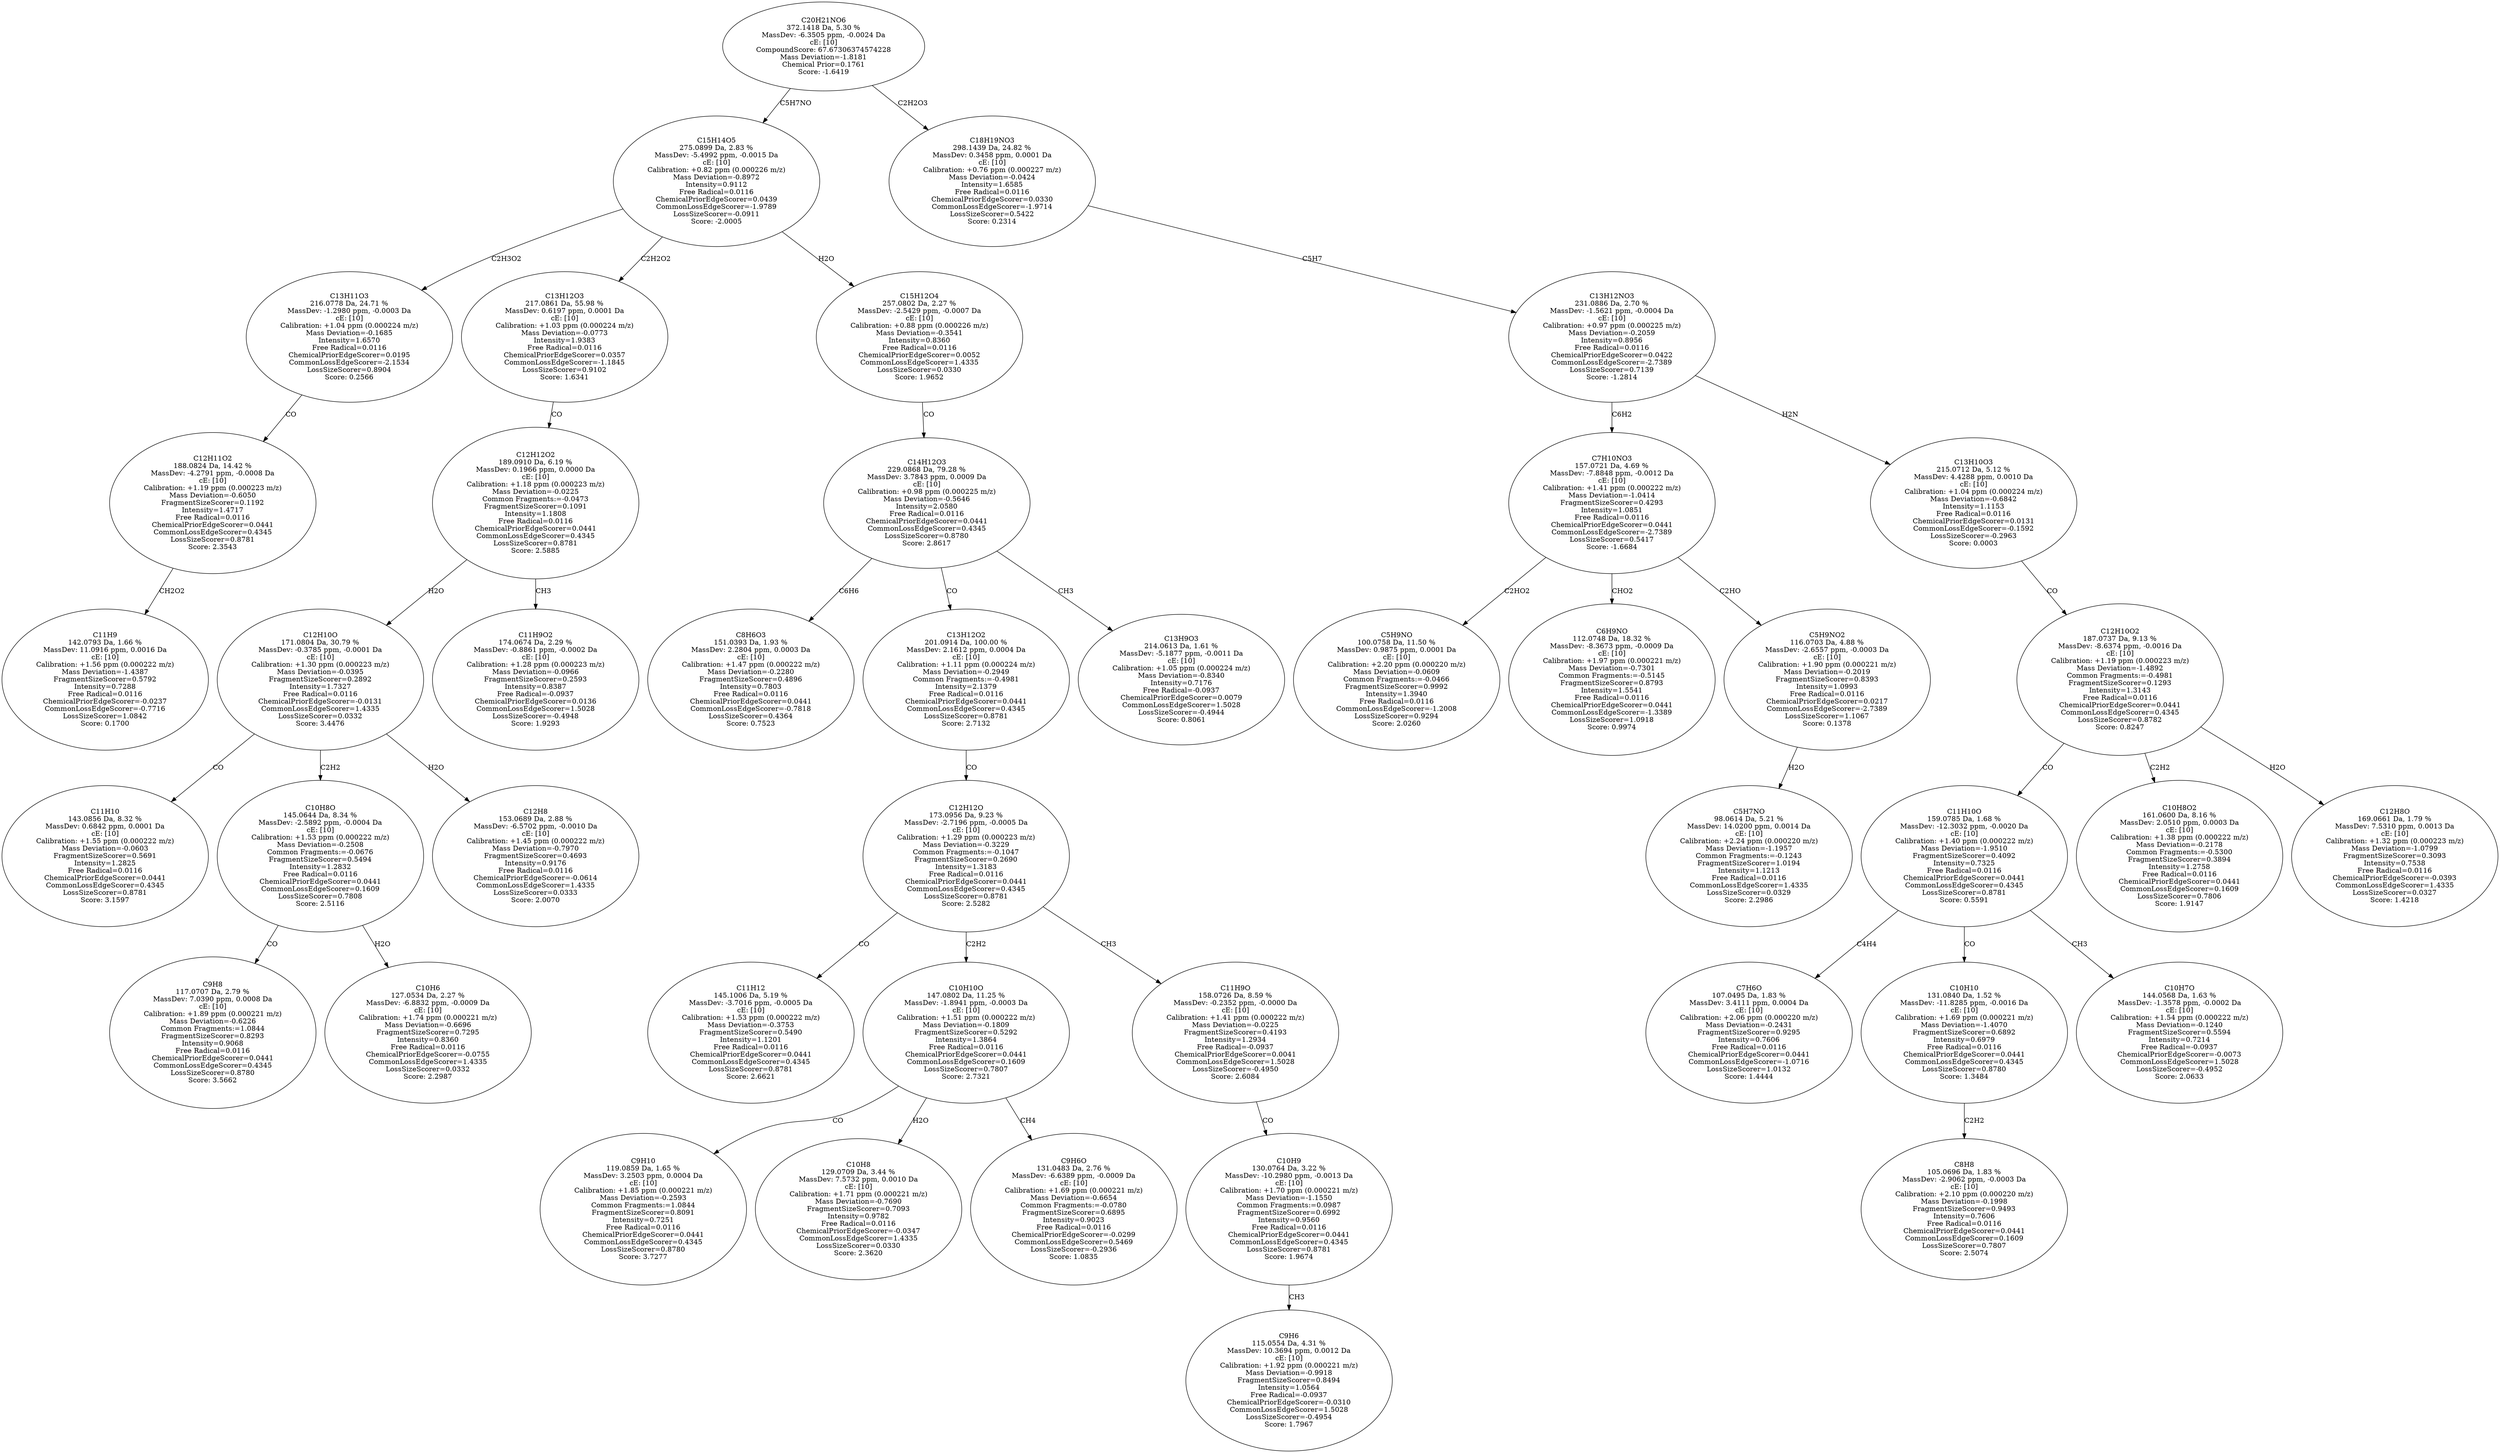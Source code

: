 strict digraph {
v1 [label="C11H9\n142.0793 Da, 1.66 %\nMassDev: 11.0916 ppm, 0.0016 Da\ncE: [10]\nCalibration: +1.56 ppm (0.000222 m/z)\nMass Deviation=-1.4387\nFragmentSizeScorer=0.5792\nIntensity=0.7288\nFree Radical=0.0116\nChemicalPriorEdgeScorer=-0.0237\nCommonLossEdgeScorer=-0.7716\nLossSizeScorer=1.0842\nScore: 0.1700"];
v2 [label="C12H11O2\n188.0824 Da, 14.42 %\nMassDev: -4.2791 ppm, -0.0008 Da\ncE: [10]\nCalibration: +1.19 ppm (0.000223 m/z)\nMass Deviation=-0.6050\nFragmentSizeScorer=0.1192\nIntensity=1.4717\nFree Radical=0.0116\nChemicalPriorEdgeScorer=0.0441\nCommonLossEdgeScorer=0.4345\nLossSizeScorer=0.8781\nScore: 2.3543"];
v3 [label="C13H11O3\n216.0778 Da, 24.71 %\nMassDev: -1.2980 ppm, -0.0003 Da\ncE: [10]\nCalibration: +1.04 ppm (0.000224 m/z)\nMass Deviation=-0.1685\nIntensity=1.6570\nFree Radical=0.0116\nChemicalPriorEdgeScorer=0.0195\nCommonLossEdgeScorer=-2.1534\nLossSizeScorer=0.8904\nScore: 0.2566"];
v4 [label="C11H10\n143.0856 Da, 8.32 %\nMassDev: 0.6842 ppm, 0.0001 Da\ncE: [10]\nCalibration: +1.55 ppm (0.000222 m/z)\nMass Deviation=-0.0603\nFragmentSizeScorer=0.5691\nIntensity=1.2825\nFree Radical=0.0116\nChemicalPriorEdgeScorer=0.0441\nCommonLossEdgeScorer=0.4345\nLossSizeScorer=0.8781\nScore: 3.1597"];
v5 [label="C9H8\n117.0707 Da, 2.79 %\nMassDev: 7.0390 ppm, 0.0008 Da\ncE: [10]\nCalibration: +1.89 ppm (0.000221 m/z)\nMass Deviation=-0.6226\nCommon Fragments:=1.0844\nFragmentSizeScorer=0.8293\nIntensity=0.9068\nFree Radical=0.0116\nChemicalPriorEdgeScorer=0.0441\nCommonLossEdgeScorer=0.4345\nLossSizeScorer=0.8780\nScore: 3.5662"];
v6 [label="C10H6\n127.0534 Da, 2.27 %\nMassDev: -6.8832 ppm, -0.0009 Da\ncE: [10]\nCalibration: +1.74 ppm (0.000221 m/z)\nMass Deviation=-0.6696\nFragmentSizeScorer=0.7295\nIntensity=0.8360\nFree Radical=0.0116\nChemicalPriorEdgeScorer=-0.0755\nCommonLossEdgeScorer=1.4335\nLossSizeScorer=0.0332\nScore: 2.2987"];
v7 [label="C10H8O\n145.0644 Da, 8.34 %\nMassDev: -2.5892 ppm, -0.0004 Da\ncE: [10]\nCalibration: +1.53 ppm (0.000222 m/z)\nMass Deviation=-0.2508\nCommon Fragments:=-0.0676\nFragmentSizeScorer=0.5494\nIntensity=1.2832\nFree Radical=0.0116\nChemicalPriorEdgeScorer=0.0441\nCommonLossEdgeScorer=0.1609\nLossSizeScorer=0.7808\nScore: 2.5116"];
v8 [label="C12H8\n153.0689 Da, 2.88 %\nMassDev: -6.5702 ppm, -0.0010 Da\ncE: [10]\nCalibration: +1.45 ppm (0.000222 m/z)\nMass Deviation=-0.7970\nFragmentSizeScorer=0.4693\nIntensity=0.9176\nFree Radical=0.0116\nChemicalPriorEdgeScorer=-0.0614\nCommonLossEdgeScorer=1.4335\nLossSizeScorer=0.0333\nScore: 2.0070"];
v9 [label="C12H10O\n171.0804 Da, 30.79 %\nMassDev: -0.3785 ppm, -0.0001 Da\ncE: [10]\nCalibration: +1.30 ppm (0.000223 m/z)\nMass Deviation=-0.0395\nFragmentSizeScorer=0.2892\nIntensity=1.7327\nFree Radical=0.0116\nChemicalPriorEdgeScorer=-0.0131\nCommonLossEdgeScorer=1.4335\nLossSizeScorer=0.0332\nScore: 3.4476"];
v10 [label="C11H9O2\n174.0674 Da, 2.29 %\nMassDev: -0.8861 ppm, -0.0002 Da\ncE: [10]\nCalibration: +1.28 ppm (0.000223 m/z)\nMass Deviation=-0.0966\nFragmentSizeScorer=0.2593\nIntensity=0.8387\nFree Radical=-0.0937\nChemicalPriorEdgeScorer=0.0136\nCommonLossEdgeScorer=1.5028\nLossSizeScorer=-0.4948\nScore: 1.9293"];
v11 [label="C12H12O2\n189.0910 Da, 6.19 %\nMassDev: 0.1966 ppm, 0.0000 Da\ncE: [10]\nCalibration: +1.18 ppm (0.000223 m/z)\nMass Deviation=-0.0225\nCommon Fragments:=-0.0473\nFragmentSizeScorer=0.1091\nIntensity=1.1808\nFree Radical=0.0116\nChemicalPriorEdgeScorer=0.0441\nCommonLossEdgeScorer=0.4345\nLossSizeScorer=0.8781\nScore: 2.5885"];
v12 [label="C13H12O3\n217.0861 Da, 55.98 %\nMassDev: 0.6197 ppm, 0.0001 Da\ncE: [10]\nCalibration: +1.03 ppm (0.000224 m/z)\nMass Deviation=-0.0773\nIntensity=1.9383\nFree Radical=0.0116\nChemicalPriorEdgeScorer=0.0357\nCommonLossEdgeScorer=-1.1845\nLossSizeScorer=0.9102\nScore: 1.6341"];
v13 [label="C8H6O3\n151.0393 Da, 1.93 %\nMassDev: 2.2804 ppm, 0.0003 Da\ncE: [10]\nCalibration: +1.47 ppm (0.000222 m/z)\nMass Deviation=-0.2280\nFragmentSizeScorer=0.4896\nIntensity=0.7803\nFree Radical=0.0116\nChemicalPriorEdgeScorer=0.0441\nCommonLossEdgeScorer=-0.7818\nLossSizeScorer=0.4364\nScore: 0.7523"];
v14 [label="C11H12\n145.1006 Da, 5.19 %\nMassDev: -3.7016 ppm, -0.0005 Da\ncE: [10]\nCalibration: +1.53 ppm (0.000222 m/z)\nMass Deviation=-0.3753\nFragmentSizeScorer=0.5490\nIntensity=1.1201\nFree Radical=0.0116\nChemicalPriorEdgeScorer=0.0441\nCommonLossEdgeScorer=0.4345\nLossSizeScorer=0.8781\nScore: 2.6621"];
v15 [label="C9H10\n119.0859 Da, 1.65 %\nMassDev: 3.2503 ppm, 0.0004 Da\ncE: [10]\nCalibration: +1.85 ppm (0.000221 m/z)\nMass Deviation=-0.2593\nCommon Fragments:=1.0844\nFragmentSizeScorer=0.8091\nIntensity=0.7251\nFree Radical=0.0116\nChemicalPriorEdgeScorer=0.0441\nCommonLossEdgeScorer=0.4345\nLossSizeScorer=0.8780\nScore: 3.7277"];
v16 [label="C10H8\n129.0709 Da, 3.44 %\nMassDev: 7.5732 ppm, 0.0010 Da\ncE: [10]\nCalibration: +1.71 ppm (0.000221 m/z)\nMass Deviation=-0.7690\nFragmentSizeScorer=0.7093\nIntensity=0.9782\nFree Radical=0.0116\nChemicalPriorEdgeScorer=-0.0347\nCommonLossEdgeScorer=1.4335\nLossSizeScorer=0.0330\nScore: 2.3620"];
v17 [label="C9H6O\n131.0483 Da, 2.76 %\nMassDev: -6.6389 ppm, -0.0009 Da\ncE: [10]\nCalibration: +1.69 ppm (0.000221 m/z)\nMass Deviation=-0.6654\nCommon Fragments:=-0.0780\nFragmentSizeScorer=0.6895\nIntensity=0.9023\nFree Radical=0.0116\nChemicalPriorEdgeScorer=-0.0299\nCommonLossEdgeScorer=0.5469\nLossSizeScorer=-0.2936\nScore: 1.0835"];
v18 [label="C10H10O\n147.0802 Da, 11.25 %\nMassDev: -1.8941 ppm, -0.0003 Da\ncE: [10]\nCalibration: +1.51 ppm (0.000222 m/z)\nMass Deviation=-0.1809\nFragmentSizeScorer=0.5292\nIntensity=1.3864\nFree Radical=0.0116\nChemicalPriorEdgeScorer=0.0441\nCommonLossEdgeScorer=0.1609\nLossSizeScorer=0.7807\nScore: 2.7321"];
v19 [label="C9H6\n115.0554 Da, 4.31 %\nMassDev: 10.3694 ppm, 0.0012 Da\ncE: [10]\nCalibration: +1.92 ppm (0.000221 m/z)\nMass Deviation=-0.9918\nFragmentSizeScorer=0.8494\nIntensity=1.0564\nFree Radical=-0.0937\nChemicalPriorEdgeScorer=-0.0310\nCommonLossEdgeScorer=1.5028\nLossSizeScorer=-0.4954\nScore: 1.7967"];
v20 [label="C10H9\n130.0764 Da, 3.22 %\nMassDev: -10.2980 ppm, -0.0013 Da\ncE: [10]\nCalibration: +1.70 ppm (0.000221 m/z)\nMass Deviation=-1.1550\nCommon Fragments:=0.0987\nFragmentSizeScorer=0.6992\nIntensity=0.9560\nFree Radical=0.0116\nChemicalPriorEdgeScorer=0.0441\nCommonLossEdgeScorer=0.4345\nLossSizeScorer=0.8781\nScore: 1.9674"];
v21 [label="C11H9O\n158.0726 Da, 8.59 %\nMassDev: -0.2352 ppm, -0.0000 Da\ncE: [10]\nCalibration: +1.41 ppm (0.000222 m/z)\nMass Deviation=-0.0225\nFragmentSizeScorer=0.4193\nIntensity=1.2934\nFree Radical=-0.0937\nChemicalPriorEdgeScorer=0.0041\nCommonLossEdgeScorer=1.5028\nLossSizeScorer=-0.4950\nScore: 2.6084"];
v22 [label="C12H12O\n173.0956 Da, 9.23 %\nMassDev: -2.7196 ppm, -0.0005 Da\ncE: [10]\nCalibration: +1.29 ppm (0.000223 m/z)\nMass Deviation=-0.3229\nCommon Fragments:=-0.1047\nFragmentSizeScorer=0.2690\nIntensity=1.3183\nFree Radical=0.0116\nChemicalPriorEdgeScorer=0.0441\nCommonLossEdgeScorer=0.4345\nLossSizeScorer=0.8781\nScore: 2.5282"];
v23 [label="C13H12O2\n201.0914 Da, 100.00 %\nMassDev: 2.1612 ppm, 0.0004 Da\ncE: [10]\nCalibration: +1.11 ppm (0.000224 m/z)\nMass Deviation=-0.2949\nCommon Fragments:=-0.4981\nIntensity=2.1379\nFree Radical=0.0116\nChemicalPriorEdgeScorer=0.0441\nCommonLossEdgeScorer=0.4345\nLossSizeScorer=0.8781\nScore: 2.7132"];
v24 [label="C13H9O3\n214.0613 Da, 1.61 %\nMassDev: -5.1877 ppm, -0.0011 Da\ncE: [10]\nCalibration: +1.05 ppm (0.000224 m/z)\nMass Deviation=-0.8340\nIntensity=0.7176\nFree Radical=-0.0937\nChemicalPriorEdgeScorer=0.0079\nCommonLossEdgeScorer=1.5028\nLossSizeScorer=-0.4944\nScore: 0.8061"];
v25 [label="C14H12O3\n229.0868 Da, 79.28 %\nMassDev: 3.7843 ppm, 0.0009 Da\ncE: [10]\nCalibration: +0.98 ppm (0.000225 m/z)\nMass Deviation=-0.5646\nIntensity=2.0580\nFree Radical=0.0116\nChemicalPriorEdgeScorer=0.0441\nCommonLossEdgeScorer=0.4345\nLossSizeScorer=0.8780\nScore: 2.8617"];
v26 [label="C15H12O4\n257.0802 Da, 2.27 %\nMassDev: -2.5429 ppm, -0.0007 Da\ncE: [10]\nCalibration: +0.88 ppm (0.000226 m/z)\nMass Deviation=-0.3541\nIntensity=0.8360\nFree Radical=0.0116\nChemicalPriorEdgeScorer=0.0052\nCommonLossEdgeScorer=1.4335\nLossSizeScorer=0.0330\nScore: 1.9652"];
v27 [label="C15H14O5\n275.0899 Da, 2.83 %\nMassDev: -5.4992 ppm, -0.0015 Da\ncE: [10]\nCalibration: +0.82 ppm (0.000226 m/z)\nMass Deviation=-0.8972\nIntensity=0.9112\nFree Radical=0.0116\nChemicalPriorEdgeScorer=0.0439\nCommonLossEdgeScorer=-1.9789\nLossSizeScorer=-0.0911\nScore: -2.0005"];
v28 [label="C5H9NO\n100.0758 Da, 11.50 %\nMassDev: 0.9875 ppm, 0.0001 Da\ncE: [10]\nCalibration: +2.20 ppm (0.000220 m/z)\nMass Deviation=-0.0609\nCommon Fragments:=-0.0466\nFragmentSizeScorer=0.9992\nIntensity=1.3940\nFree Radical=0.0116\nCommonLossEdgeScorer=-1.2008\nLossSizeScorer=0.9294\nScore: 2.0260"];
v29 [label="C6H9NO\n112.0748 Da, 18.32 %\nMassDev: -8.3673 ppm, -0.0009 Da\ncE: [10]\nCalibration: +1.97 ppm (0.000221 m/z)\nMass Deviation=-0.7301\nCommon Fragments:=-0.5145\nFragmentSizeScorer=0.8793\nIntensity=1.5541\nFree Radical=0.0116\nChemicalPriorEdgeScorer=0.0441\nCommonLossEdgeScorer=-1.3389\nLossSizeScorer=1.0918\nScore: 0.9974"];
v30 [label="C5H7NO\n98.0614 Da, 5.21 %\nMassDev: 14.0200 ppm, 0.0014 Da\ncE: [10]\nCalibration: +2.24 ppm (0.000220 m/z)\nMass Deviation=-1.1957\nCommon Fragments:=-0.1243\nFragmentSizeScorer=1.0194\nIntensity=1.1213\nFree Radical=0.0116\nCommonLossEdgeScorer=1.4335\nLossSizeScorer=0.0329\nScore: 2.2986"];
v31 [label="C5H9NO2\n116.0703 Da, 4.88 %\nMassDev: -2.6557 ppm, -0.0003 Da\ncE: [10]\nCalibration: +1.90 ppm (0.000221 m/z)\nMass Deviation=-0.2019\nFragmentSizeScorer=0.8393\nIntensity=1.0993\nFree Radical=0.0116\nChemicalPriorEdgeScorer=0.0217\nCommonLossEdgeScorer=-2.7389\nLossSizeScorer=1.1067\nScore: 0.1378"];
v32 [label="C7H10NO3\n157.0721 Da, 4.69 %\nMassDev: -7.8848 ppm, -0.0012 Da\ncE: [10]\nCalibration: +1.41 ppm (0.000222 m/z)\nMass Deviation=-1.0414\nFragmentSizeScorer=0.4293\nIntensity=1.0851\nFree Radical=0.0116\nChemicalPriorEdgeScorer=0.0441\nCommonLossEdgeScorer=-2.7389\nLossSizeScorer=0.5417\nScore: -1.6684"];
v33 [label="C7H6O\n107.0495 Da, 1.83 %\nMassDev: 3.4111 ppm, 0.0004 Da\ncE: [10]\nCalibration: +2.06 ppm (0.000220 m/z)\nMass Deviation=-0.2431\nFragmentSizeScorer=0.9295\nIntensity=0.7606\nFree Radical=0.0116\nChemicalPriorEdgeScorer=0.0441\nCommonLossEdgeScorer=-1.0716\nLossSizeScorer=1.0132\nScore: 1.4444"];
v34 [label="C8H8\n105.0696 Da, 1.83 %\nMassDev: -2.9062 ppm, -0.0003 Da\ncE: [10]\nCalibration: +2.10 ppm (0.000220 m/z)\nMass Deviation=-0.1998\nFragmentSizeScorer=0.9493\nIntensity=0.7606\nFree Radical=0.0116\nChemicalPriorEdgeScorer=0.0441\nCommonLossEdgeScorer=0.1609\nLossSizeScorer=0.7807\nScore: 2.5074"];
v35 [label="C10H10\n131.0840 Da, 1.52 %\nMassDev: -11.8285 ppm, -0.0016 Da\ncE: [10]\nCalibration: +1.69 ppm (0.000221 m/z)\nMass Deviation=-1.4070\nFragmentSizeScorer=0.6892\nIntensity=0.6979\nFree Radical=0.0116\nChemicalPriorEdgeScorer=0.0441\nCommonLossEdgeScorer=0.4345\nLossSizeScorer=0.8780\nScore: 1.3484"];
v36 [label="C10H7O\n144.0568 Da, 1.63 %\nMassDev: -1.3578 ppm, -0.0002 Da\ncE: [10]\nCalibration: +1.54 ppm (0.000222 m/z)\nMass Deviation=-0.1240\nFragmentSizeScorer=0.5594\nIntensity=0.7214\nFree Radical=-0.0937\nChemicalPriorEdgeScorer=-0.0073\nCommonLossEdgeScorer=1.5028\nLossSizeScorer=-0.4952\nScore: 2.0633"];
v37 [label="C11H10O\n159.0785 Da, 1.68 %\nMassDev: -12.3032 ppm, -0.0020 Da\ncE: [10]\nCalibration: +1.40 ppm (0.000222 m/z)\nMass Deviation=-1.9510\nFragmentSizeScorer=0.4092\nIntensity=0.7325\nFree Radical=0.0116\nChemicalPriorEdgeScorer=0.0441\nCommonLossEdgeScorer=0.4345\nLossSizeScorer=0.8781\nScore: 0.5591"];
v38 [label="C10H8O2\n161.0600 Da, 8.16 %\nMassDev: 2.0510 ppm, 0.0003 Da\ncE: [10]\nCalibration: +1.38 ppm (0.000222 m/z)\nMass Deviation=-0.2178\nCommon Fragments:=-0.5300\nFragmentSizeScorer=0.3894\nIntensity=1.2758\nFree Radical=0.0116\nChemicalPriorEdgeScorer=0.0441\nCommonLossEdgeScorer=0.1609\nLossSizeScorer=0.7806\nScore: 1.9147"];
v39 [label="C12H8O\n169.0661 Da, 1.79 %\nMassDev: 7.5310 ppm, 0.0013 Da\ncE: [10]\nCalibration: +1.32 ppm (0.000223 m/z)\nMass Deviation=-1.0799\nFragmentSizeScorer=0.3093\nIntensity=0.7538\nFree Radical=0.0116\nChemicalPriorEdgeScorer=-0.0393\nCommonLossEdgeScorer=1.4335\nLossSizeScorer=0.0327\nScore: 1.4218"];
v40 [label="C12H10O2\n187.0737 Da, 9.13 %\nMassDev: -8.6374 ppm, -0.0016 Da\ncE: [10]\nCalibration: +1.19 ppm (0.000223 m/z)\nMass Deviation=-1.4892\nCommon Fragments:=-0.4981\nFragmentSizeScorer=0.1293\nIntensity=1.3143\nFree Radical=0.0116\nChemicalPriorEdgeScorer=0.0441\nCommonLossEdgeScorer=0.4345\nLossSizeScorer=0.8782\nScore: 0.8247"];
v41 [label="C13H10O3\n215.0712 Da, 5.12 %\nMassDev: 4.4288 ppm, 0.0010 Da\ncE: [10]\nCalibration: +1.04 ppm (0.000224 m/z)\nMass Deviation=-0.6842\nIntensity=1.1153\nFree Radical=0.0116\nChemicalPriorEdgeScorer=0.0131\nCommonLossEdgeScorer=-0.1592\nLossSizeScorer=-0.2963\nScore: 0.0003"];
v42 [label="C13H12NO3\n231.0886 Da, 2.70 %\nMassDev: -1.5621 ppm, -0.0004 Da\ncE: [10]\nCalibration: +0.97 ppm (0.000225 m/z)\nMass Deviation=-0.2059\nIntensity=0.8956\nFree Radical=0.0116\nChemicalPriorEdgeScorer=0.0422\nCommonLossEdgeScorer=-2.7389\nLossSizeScorer=0.7139\nScore: -1.2814"];
v43 [label="C18H19NO3\n298.1439 Da, 24.82 %\nMassDev: 0.3458 ppm, 0.0001 Da\ncE: [10]\nCalibration: +0.76 ppm (0.000227 m/z)\nMass Deviation=-0.0424\nIntensity=1.6585\nFree Radical=0.0116\nChemicalPriorEdgeScorer=0.0330\nCommonLossEdgeScorer=-1.9714\nLossSizeScorer=0.5422\nScore: 0.2314"];
v44 [label="C20H21NO6\n372.1418 Da, 5.30 %\nMassDev: -6.3505 ppm, -0.0024 Da\ncE: [10]\nCompoundScore: 67.67306374574228\nMass Deviation=-1.8181\nChemical Prior=0.1761\nScore: -1.6419"];
v2 -> v1 [label="CH2O2"];
v3 -> v2 [label="CO"];
v27 -> v3 [label="C2H3O2"];
v9 -> v4 [label="CO"];
v7 -> v5 [label="CO"];
v7 -> v6 [label="H2O"];
v9 -> v7 [label="C2H2"];
v9 -> v8 [label="H2O"];
v11 -> v9 [label="H2O"];
v11 -> v10 [label="CH3"];
v12 -> v11 [label="CO"];
v27 -> v12 [label="C2H2O2"];
v25 -> v13 [label="C6H6"];
v22 -> v14 [label="CO"];
v18 -> v15 [label="CO"];
v18 -> v16 [label="H2O"];
v18 -> v17 [label="CH4"];
v22 -> v18 [label="C2H2"];
v20 -> v19 [label="CH3"];
v21 -> v20 [label="CO"];
v22 -> v21 [label="CH3"];
v23 -> v22 [label="CO"];
v25 -> v23 [label="CO"];
v25 -> v24 [label="CH3"];
v26 -> v25 [label="CO"];
v27 -> v26 [label="H2O"];
v44 -> v27 [label="C5H7NO"];
v32 -> v28 [label="C2HO2"];
v32 -> v29 [label="CHO2"];
v31 -> v30 [label="H2O"];
v32 -> v31 [label="C2HO"];
v42 -> v32 [label="C6H2"];
v37 -> v33 [label="C4H4"];
v35 -> v34 [label="C2H2"];
v37 -> v35 [label="CO"];
v37 -> v36 [label="CH3"];
v40 -> v37 [label="CO"];
v40 -> v38 [label="C2H2"];
v40 -> v39 [label="H2O"];
v41 -> v40 [label="CO"];
v42 -> v41 [label="H2N"];
v43 -> v42 [label="C5H7"];
v44 -> v43 [label="C2H2O3"];
}